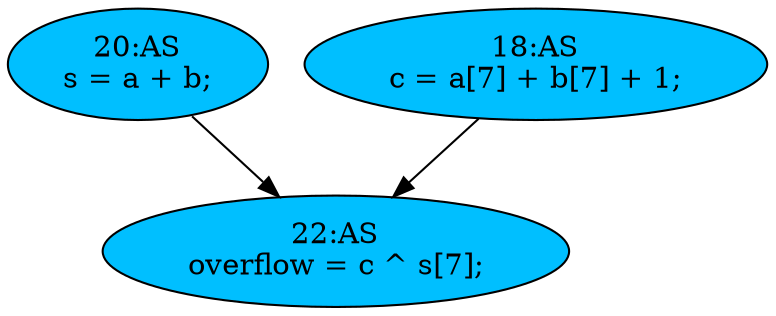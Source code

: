 strict digraph "compose( ,  )" {
	node [label="\N"];
	"20:AS"	[ast="<pyverilog.vparser.ast.Assign object at 0x7fa58ed8ec10>",
		def_var="['s']",
		fillcolor=deepskyblue,
		label="20:AS
s = a + b;",
		statements="[]",
		style=filled,
		typ=Assign,
		use_var="['a', 'b']"];
	"22:AS"	[ast="<pyverilog.vparser.ast.Assign object at 0x7fa58edfd710>",
		def_var="['overflow']",
		fillcolor=deepskyblue,
		label="22:AS
overflow = c ^ s[7];",
		statements="[]",
		style=filled,
		typ=Assign,
		use_var="['c', 's']"];
	"20:AS" -> "22:AS";
	"18:AS"	[ast="<pyverilog.vparser.ast.Assign object at 0x7fa58ede4e50>",
		def_var="['c']",
		fillcolor=deepskyblue,
		label="18:AS
c = a[7] + b[7] + 1;",
		statements="[]",
		style=filled,
		typ=Assign,
		use_var="['a', 'b']"];
	"18:AS" -> "22:AS";
}
